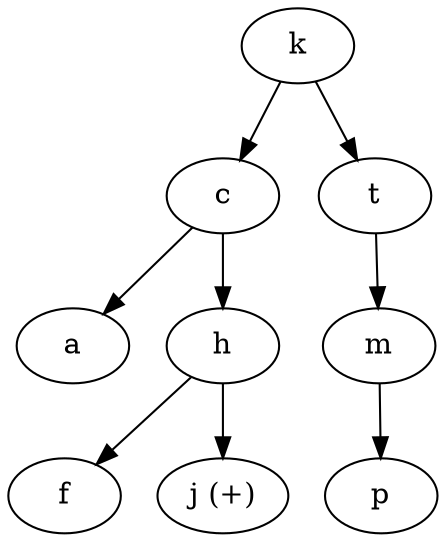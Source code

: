 strict digraph G {
rankdir=TB;
k0 [label=k];
c0 [label=c];
k0 -> c0;
a0 [label=a];
c0 -> a0;
h0 [label=h];
c0 -> h0;
f0 [label=f];
h0 -> f0;
"j (+)0" [label="j (+)"];
h0 -> "j (+)0";
t0 [label=t];
k0 -> t0;
m0 [label=m];
t0 -> m0;
p0 [label=p];
m0 -> p0;
}
